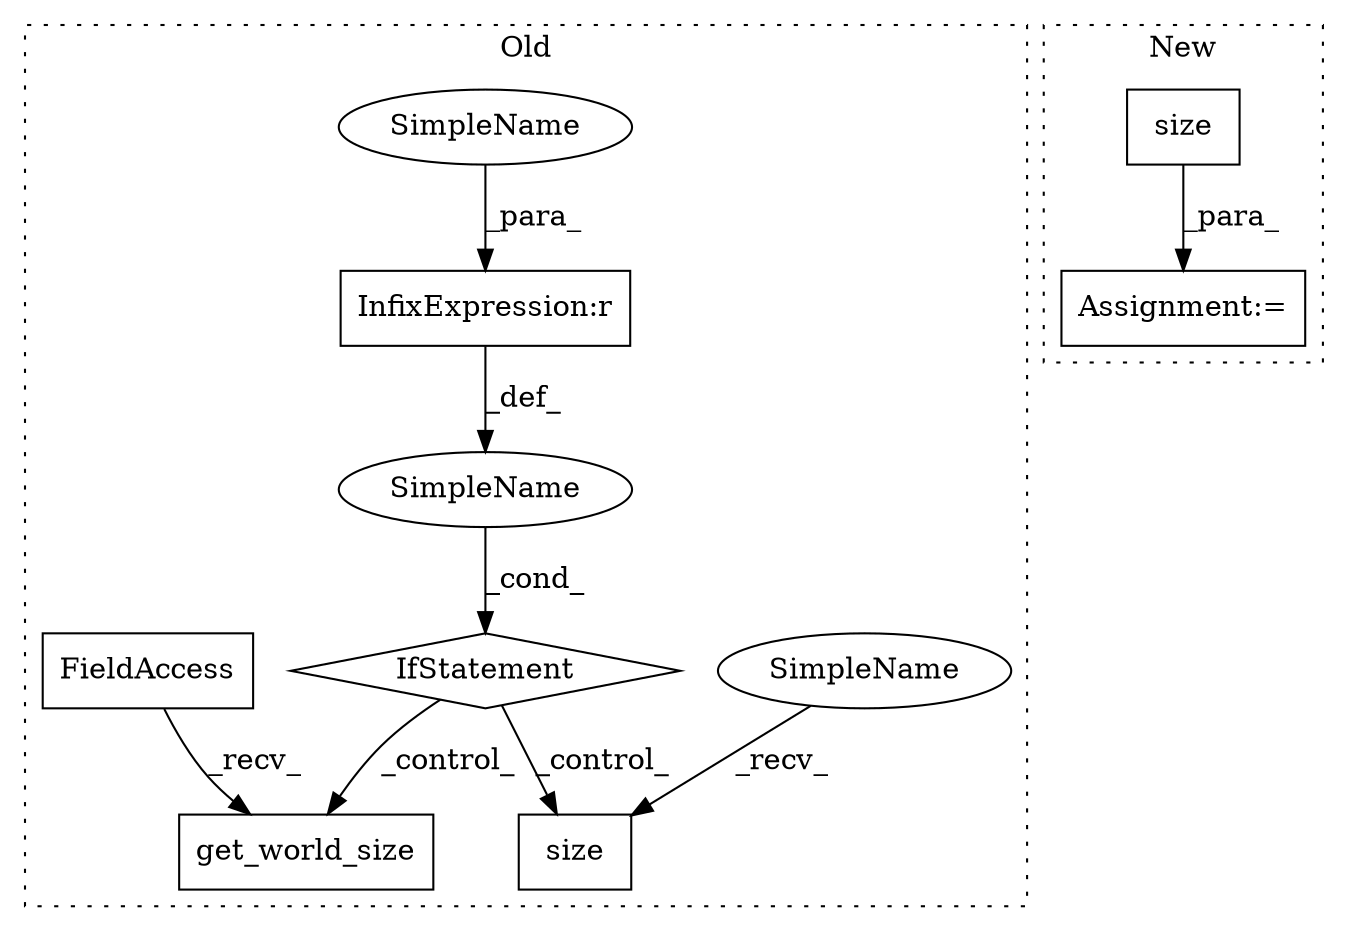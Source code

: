 digraph G {
subgraph cluster0 {
1 [label="get_world_size" a="32" s="419" l="16" shape="box"];
3 [label="InfixExpression:r" a="27" s="366" l="4" shape="box"];
4 [label="size" a="32" s="392" l="6" shape="box"];
5 [label="FieldAccess" a="22" s="401" l="17" shape="box"];
6 [label="IfStatement" a="25" s="375" l="3" shape="diamond"];
7 [label="SimpleName" a="42" s="" l="" shape="ellipse"];
9 [label="SimpleName" a="42" s="378" l="13" shape="ellipse"];
10 [label="SimpleName" a="42" s="353" l="13" shape="ellipse"];
label = "Old";
style="dotted";
}
subgraph cluster1 {
2 [label="size" a="32" s="333" l="6" shape="box"];
8 [label="Assignment:=" a="7" s="319" l="1" shape="box"];
label = "New";
style="dotted";
}
2 -> 8 [label="_para_"];
3 -> 7 [label="_def_"];
5 -> 1 [label="_recv_"];
6 -> 1 [label="_control_"];
6 -> 4 [label="_control_"];
7 -> 6 [label="_cond_"];
9 -> 4 [label="_recv_"];
10 -> 3 [label="_para_"];
}